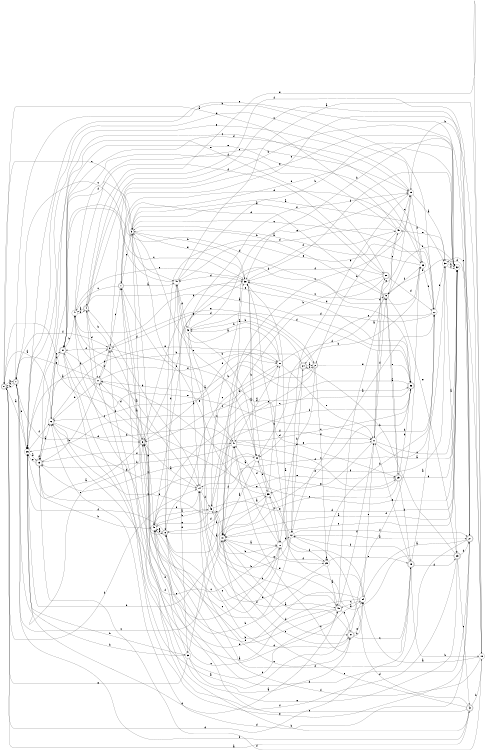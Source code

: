 digraph n40_5 {
__start0 [label="" shape="none"];

rankdir=LR;
size="8,5";

s0 [style="rounded,filled", color="black", fillcolor="white" shape="doublecircle", label="0"];
s1 [style="rounded,filled", color="black", fillcolor="white" shape="doublecircle", label="1"];
s2 [style="rounded,filled", color="black", fillcolor="white" shape="doublecircle", label="2"];
s3 [style="rounded,filled", color="black", fillcolor="white" shape="doublecircle", label="3"];
s4 [style="rounded,filled", color="black", fillcolor="white" shape="doublecircle", label="4"];
s5 [style="filled", color="black", fillcolor="white" shape="circle", label="5"];
s6 [style="rounded,filled", color="black", fillcolor="white" shape="doublecircle", label="6"];
s7 [style="rounded,filled", color="black", fillcolor="white" shape="doublecircle", label="7"];
s8 [style="rounded,filled", color="black", fillcolor="white" shape="doublecircle", label="8"];
s9 [style="rounded,filled", color="black", fillcolor="white" shape="doublecircle", label="9"];
s10 [style="filled", color="black", fillcolor="white" shape="circle", label="10"];
s11 [style="filled", color="black", fillcolor="white" shape="circle", label="11"];
s12 [style="filled", color="black", fillcolor="white" shape="circle", label="12"];
s13 [style="rounded,filled", color="black", fillcolor="white" shape="doublecircle", label="13"];
s14 [style="filled", color="black", fillcolor="white" shape="circle", label="14"];
s15 [style="rounded,filled", color="black", fillcolor="white" shape="doublecircle", label="15"];
s16 [style="filled", color="black", fillcolor="white" shape="circle", label="16"];
s17 [style="rounded,filled", color="black", fillcolor="white" shape="doublecircle", label="17"];
s18 [style="filled", color="black", fillcolor="white" shape="circle", label="18"];
s19 [style="filled", color="black", fillcolor="white" shape="circle", label="19"];
s20 [style="rounded,filled", color="black", fillcolor="white" shape="doublecircle", label="20"];
s21 [style="filled", color="black", fillcolor="white" shape="circle", label="21"];
s22 [style="filled", color="black", fillcolor="white" shape="circle", label="22"];
s23 [style="rounded,filled", color="black", fillcolor="white" shape="doublecircle", label="23"];
s24 [style="rounded,filled", color="black", fillcolor="white" shape="doublecircle", label="24"];
s25 [style="rounded,filled", color="black", fillcolor="white" shape="doublecircle", label="25"];
s26 [style="filled", color="black", fillcolor="white" shape="circle", label="26"];
s27 [style="rounded,filled", color="black", fillcolor="white" shape="doublecircle", label="27"];
s28 [style="filled", color="black", fillcolor="white" shape="circle", label="28"];
s29 [style="filled", color="black", fillcolor="white" shape="circle", label="29"];
s30 [style="filled", color="black", fillcolor="white" shape="circle", label="30"];
s31 [style="rounded,filled", color="black", fillcolor="white" shape="doublecircle", label="31"];
s32 [style="filled", color="black", fillcolor="white" shape="circle", label="32"];
s33 [style="filled", color="black", fillcolor="white" shape="circle", label="33"];
s34 [style="filled", color="black", fillcolor="white" shape="circle", label="34"];
s35 [style="filled", color="black", fillcolor="white" shape="circle", label="35"];
s36 [style="rounded,filled", color="black", fillcolor="white" shape="doublecircle", label="36"];
s37 [style="rounded,filled", color="black", fillcolor="white" shape="doublecircle", label="37"];
s38 [style="filled", color="black", fillcolor="white" shape="circle", label="38"];
s39 [style="filled", color="black", fillcolor="white" shape="circle", label="39"];
s40 [style="rounded,filled", color="black", fillcolor="white" shape="doublecircle", label="40"];
s41 [style="filled", color="black", fillcolor="white" shape="circle", label="41"];
s42 [style="rounded,filled", color="black", fillcolor="white" shape="doublecircle", label="42"];
s43 [style="filled", color="black", fillcolor="white" shape="circle", label="43"];
s44 [style="filled", color="black", fillcolor="white" shape="circle", label="44"];
s45 [style="filled", color="black", fillcolor="white" shape="circle", label="45"];
s46 [style="filled", color="black", fillcolor="white" shape="circle", label="46"];
s47 [style="filled", color="black", fillcolor="white" shape="circle", label="47"];
s48 [style="filled", color="black", fillcolor="white" shape="circle", label="48"];
s49 [style="filled", color="black", fillcolor="white" shape="circle", label="49"];
s0 -> s26 [label="a"];
s0 -> s7 [label="b"];
s0 -> s49 [label="c"];
s0 -> s15 [label="d"];
s0 -> s11 [label="e"];
s0 -> s14 [label="f"];
s1 -> s49 [label="a"];
s1 -> s42 [label="b"];
s1 -> s41 [label="c"];
s1 -> s22 [label="d"];
s1 -> s5 [label="e"];
s1 -> s47 [label="f"];
s2 -> s17 [label="a"];
s2 -> s28 [label="b"];
s2 -> s10 [label="c"];
s2 -> s3 [label="d"];
s2 -> s36 [label="e"];
s2 -> s29 [label="f"];
s3 -> s25 [label="a"];
s3 -> s4 [label="b"];
s3 -> s1 [label="c"];
s3 -> s17 [label="d"];
s3 -> s2 [label="e"];
s3 -> s31 [label="f"];
s4 -> s41 [label="a"];
s4 -> s32 [label="b"];
s4 -> s27 [label="c"];
s4 -> s17 [label="d"];
s4 -> s36 [label="e"];
s4 -> s27 [label="f"];
s5 -> s30 [label="a"];
s5 -> s38 [label="b"];
s5 -> s33 [label="c"];
s5 -> s6 [label="d"];
s5 -> s38 [label="e"];
s5 -> s31 [label="f"];
s6 -> s26 [label="a"];
s6 -> s38 [label="b"];
s6 -> s31 [label="c"];
s6 -> s17 [label="d"];
s6 -> s48 [label="e"];
s6 -> s4 [label="f"];
s7 -> s0 [label="a"];
s7 -> s0 [label="b"];
s7 -> s10 [label="c"];
s7 -> s26 [label="d"];
s7 -> s6 [label="e"];
s7 -> s3 [label="f"];
s8 -> s3 [label="a"];
s8 -> s35 [label="b"];
s8 -> s28 [label="c"];
s8 -> s49 [label="d"];
s8 -> s48 [label="e"];
s8 -> s26 [label="f"];
s9 -> s25 [label="a"];
s9 -> s5 [label="b"];
s9 -> s45 [label="c"];
s9 -> s1 [label="d"];
s9 -> s23 [label="e"];
s9 -> s33 [label="f"];
s10 -> s28 [label="a"];
s10 -> s26 [label="b"];
s10 -> s37 [label="c"];
s10 -> s37 [label="d"];
s10 -> s29 [label="e"];
s10 -> s47 [label="f"];
s11 -> s32 [label="a"];
s11 -> s22 [label="b"];
s11 -> s32 [label="c"];
s11 -> s20 [label="d"];
s11 -> s35 [label="e"];
s11 -> s9 [label="f"];
s12 -> s27 [label="a"];
s12 -> s46 [label="b"];
s12 -> s48 [label="c"];
s12 -> s24 [label="d"];
s12 -> s35 [label="e"];
s12 -> s27 [label="f"];
s13 -> s16 [label="a"];
s13 -> s48 [label="b"];
s13 -> s44 [label="c"];
s13 -> s13 [label="d"];
s13 -> s26 [label="e"];
s13 -> s47 [label="f"];
s14 -> s6 [label="a"];
s14 -> s4 [label="b"];
s14 -> s37 [label="c"];
s14 -> s21 [label="d"];
s14 -> s25 [label="e"];
s14 -> s46 [label="f"];
s15 -> s22 [label="a"];
s15 -> s18 [label="b"];
s15 -> s47 [label="c"];
s15 -> s23 [label="d"];
s15 -> s11 [label="e"];
s15 -> s12 [label="f"];
s16 -> s0 [label="a"];
s16 -> s14 [label="b"];
s16 -> s31 [label="c"];
s16 -> s6 [label="d"];
s16 -> s21 [label="e"];
s16 -> s3 [label="f"];
s17 -> s26 [label="a"];
s17 -> s13 [label="b"];
s17 -> s3 [label="c"];
s17 -> s16 [label="d"];
s17 -> s7 [label="e"];
s17 -> s21 [label="f"];
s18 -> s34 [label="a"];
s18 -> s19 [label="b"];
s18 -> s30 [label="c"];
s18 -> s13 [label="d"];
s18 -> s4 [label="e"];
s18 -> s8 [label="f"];
s19 -> s30 [label="a"];
s19 -> s12 [label="b"];
s19 -> s10 [label="c"];
s19 -> s26 [label="d"];
s19 -> s26 [label="e"];
s19 -> s33 [label="f"];
s20 -> s5 [label="a"];
s20 -> s10 [label="b"];
s20 -> s38 [label="c"];
s20 -> s22 [label="d"];
s20 -> s13 [label="e"];
s20 -> s38 [label="f"];
s21 -> s49 [label="a"];
s21 -> s43 [label="b"];
s21 -> s8 [label="c"];
s21 -> s9 [label="d"];
s21 -> s11 [label="e"];
s21 -> s47 [label="f"];
s22 -> s12 [label="a"];
s22 -> s7 [label="b"];
s22 -> s24 [label="c"];
s22 -> s46 [label="d"];
s22 -> s49 [label="e"];
s22 -> s30 [label="f"];
s23 -> s38 [label="a"];
s23 -> s24 [label="b"];
s23 -> s42 [label="c"];
s23 -> s27 [label="d"];
s23 -> s6 [label="e"];
s23 -> s3 [label="f"];
s24 -> s2 [label="a"];
s24 -> s43 [label="b"];
s24 -> s6 [label="c"];
s24 -> s44 [label="d"];
s24 -> s6 [label="e"];
s24 -> s2 [label="f"];
s25 -> s17 [label="a"];
s25 -> s36 [label="b"];
s25 -> s10 [label="c"];
s25 -> s32 [label="d"];
s25 -> s9 [label="e"];
s25 -> s15 [label="f"];
s26 -> s13 [label="a"];
s26 -> s39 [label="b"];
s26 -> s26 [label="c"];
s26 -> s40 [label="d"];
s26 -> s32 [label="e"];
s26 -> s16 [label="f"];
s27 -> s34 [label="a"];
s27 -> s38 [label="b"];
s27 -> s1 [label="c"];
s27 -> s16 [label="d"];
s27 -> s17 [label="e"];
s27 -> s8 [label="f"];
s28 -> s47 [label="a"];
s28 -> s12 [label="b"];
s28 -> s6 [label="c"];
s28 -> s47 [label="d"];
s28 -> s41 [label="e"];
s28 -> s16 [label="f"];
s29 -> s40 [label="a"];
s29 -> s22 [label="b"];
s29 -> s29 [label="c"];
s29 -> s14 [label="d"];
s29 -> s15 [label="e"];
s29 -> s28 [label="f"];
s30 -> s23 [label="a"];
s30 -> s32 [label="b"];
s30 -> s14 [label="c"];
s30 -> s27 [label="d"];
s30 -> s45 [label="e"];
s30 -> s32 [label="f"];
s31 -> s34 [label="a"];
s31 -> s41 [label="b"];
s31 -> s34 [label="c"];
s31 -> s19 [label="d"];
s31 -> s32 [label="e"];
s31 -> s16 [label="f"];
s32 -> s10 [label="a"];
s32 -> s9 [label="b"];
s32 -> s10 [label="c"];
s32 -> s5 [label="d"];
s32 -> s3 [label="e"];
s32 -> s9 [label="f"];
s33 -> s5 [label="a"];
s33 -> s44 [label="b"];
s33 -> s26 [label="c"];
s33 -> s31 [label="d"];
s33 -> s13 [label="e"];
s33 -> s22 [label="f"];
s34 -> s1 [label="a"];
s34 -> s5 [label="b"];
s34 -> s40 [label="c"];
s34 -> s1 [label="d"];
s34 -> s11 [label="e"];
s34 -> s44 [label="f"];
s35 -> s8 [label="a"];
s35 -> s21 [label="b"];
s35 -> s28 [label="c"];
s35 -> s38 [label="d"];
s35 -> s5 [label="e"];
s35 -> s16 [label="f"];
s36 -> s41 [label="a"];
s36 -> s16 [label="b"];
s36 -> s26 [label="c"];
s36 -> s38 [label="d"];
s36 -> s10 [label="e"];
s36 -> s46 [label="f"];
s37 -> s10 [label="a"];
s37 -> s34 [label="b"];
s37 -> s15 [label="c"];
s37 -> s14 [label="d"];
s37 -> s34 [label="e"];
s37 -> s33 [label="f"];
s38 -> s29 [label="a"];
s38 -> s44 [label="b"];
s38 -> s31 [label="c"];
s38 -> s49 [label="d"];
s38 -> s6 [label="e"];
s38 -> s32 [label="f"];
s39 -> s37 [label="a"];
s39 -> s26 [label="b"];
s39 -> s40 [label="c"];
s39 -> s6 [label="d"];
s39 -> s0 [label="e"];
s39 -> s11 [label="f"];
s40 -> s19 [label="a"];
s40 -> s48 [label="b"];
s40 -> s37 [label="c"];
s40 -> s48 [label="d"];
s40 -> s10 [label="e"];
s40 -> s11 [label="f"];
s41 -> s14 [label="a"];
s41 -> s21 [label="b"];
s41 -> s19 [label="c"];
s41 -> s4 [label="d"];
s41 -> s38 [label="e"];
s41 -> s20 [label="f"];
s42 -> s0 [label="a"];
s42 -> s18 [label="b"];
s42 -> s10 [label="c"];
s42 -> s12 [label="d"];
s42 -> s48 [label="e"];
s42 -> s7 [label="f"];
s43 -> s14 [label="a"];
s43 -> s44 [label="b"];
s43 -> s40 [label="c"];
s43 -> s36 [label="d"];
s43 -> s19 [label="e"];
s43 -> s19 [label="f"];
s44 -> s10 [label="a"];
s44 -> s35 [label="b"];
s44 -> s13 [label="c"];
s44 -> s8 [label="d"];
s44 -> s5 [label="e"];
s44 -> s30 [label="f"];
s45 -> s0 [label="a"];
s45 -> s2 [label="b"];
s45 -> s19 [label="c"];
s45 -> s8 [label="d"];
s45 -> s11 [label="e"];
s45 -> s31 [label="f"];
s46 -> s48 [label="a"];
s46 -> s28 [label="b"];
s46 -> s10 [label="c"];
s46 -> s32 [label="d"];
s46 -> s48 [label="e"];
s46 -> s45 [label="f"];
s47 -> s38 [label="a"];
s47 -> s13 [label="b"];
s47 -> s36 [label="c"];
s47 -> s7 [label="d"];
s47 -> s11 [label="e"];
s47 -> s25 [label="f"];
s48 -> s8 [label="a"];
s48 -> s46 [label="b"];
s48 -> s36 [label="c"];
s48 -> s27 [label="d"];
s48 -> s14 [label="e"];
s48 -> s9 [label="f"];
s49 -> s18 [label="a"];
s49 -> s32 [label="b"];
s49 -> s7 [label="c"];
s49 -> s43 [label="d"];
s49 -> s39 [label="e"];
s49 -> s40 [label="f"];

}
